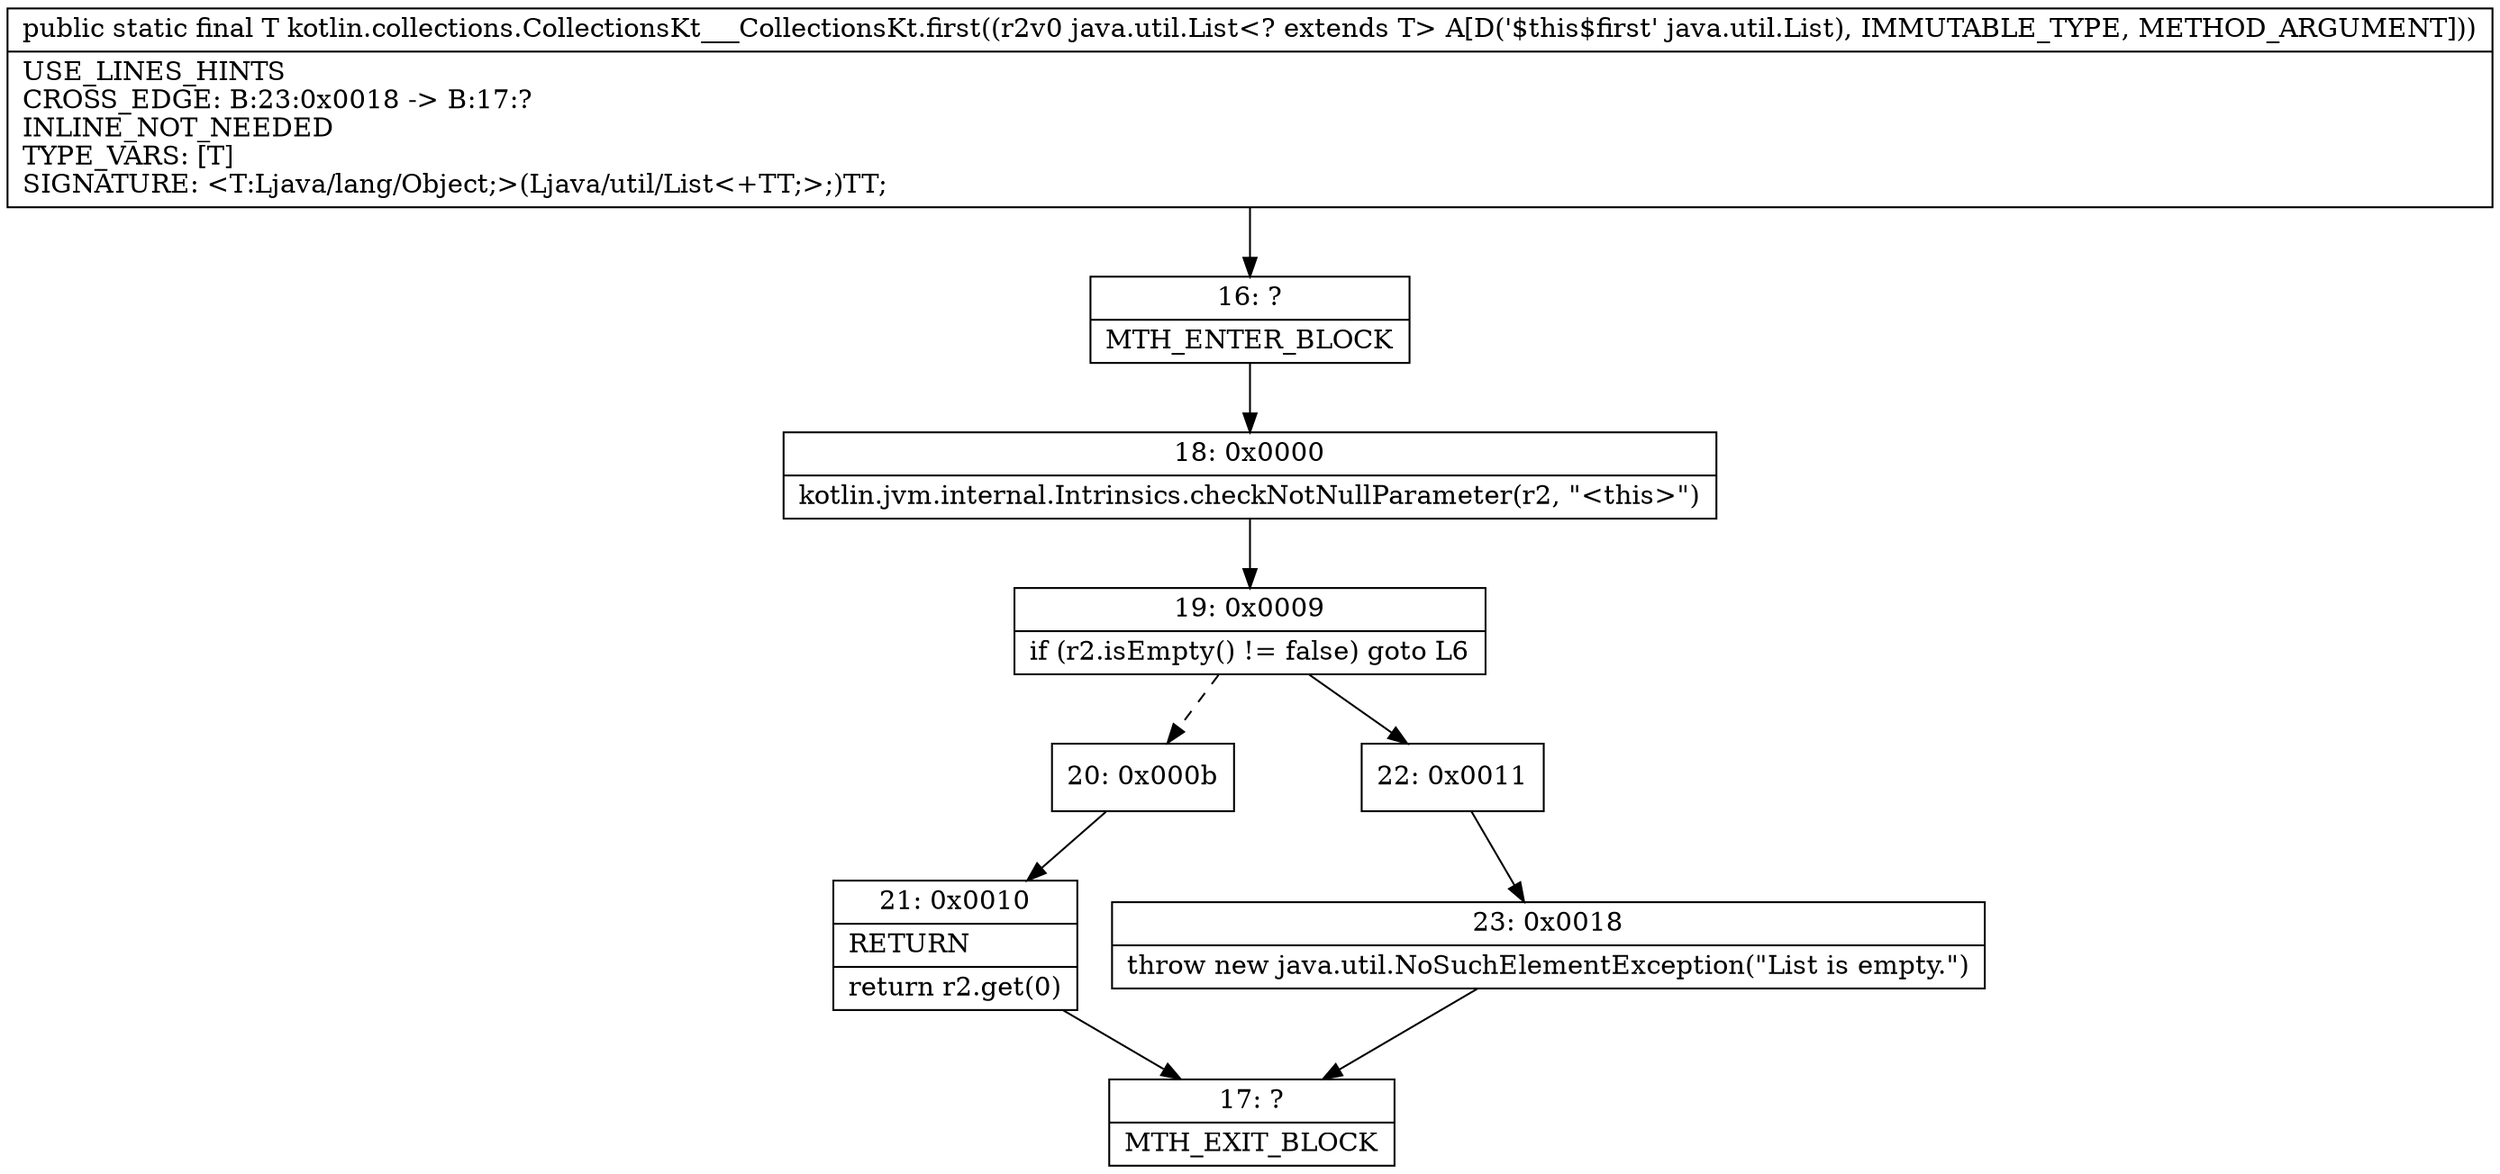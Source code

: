 digraph "CFG forkotlin.collections.CollectionsKt___CollectionsKt.first(Ljava\/util\/List;)Ljava\/lang\/Object;" {
Node_16 [shape=record,label="{16\:\ ?|MTH_ENTER_BLOCK\l}"];
Node_18 [shape=record,label="{18\:\ 0x0000|kotlin.jvm.internal.Intrinsics.checkNotNullParameter(r2, \"\<this\>\")\l}"];
Node_19 [shape=record,label="{19\:\ 0x0009|if (r2.isEmpty() != false) goto L6\l}"];
Node_20 [shape=record,label="{20\:\ 0x000b}"];
Node_21 [shape=record,label="{21\:\ 0x0010|RETURN\l|return r2.get(0)\l}"];
Node_17 [shape=record,label="{17\:\ ?|MTH_EXIT_BLOCK\l}"];
Node_22 [shape=record,label="{22\:\ 0x0011}"];
Node_23 [shape=record,label="{23\:\ 0x0018|throw new java.util.NoSuchElementException(\"List is empty.\")\l}"];
MethodNode[shape=record,label="{public static final T kotlin.collections.CollectionsKt___CollectionsKt.first((r2v0 java.util.List\<? extends T\> A[D('$this$first' java.util.List), IMMUTABLE_TYPE, METHOD_ARGUMENT]))  | USE_LINES_HINTS\lCROSS_EDGE: B:23:0x0018 \-\> B:17:?\lINLINE_NOT_NEEDED\lTYPE_VARS: [T]\lSIGNATURE: \<T:Ljava\/lang\/Object;\>(Ljava\/util\/List\<+TT;\>;)TT;\l}"];
MethodNode -> Node_16;Node_16 -> Node_18;
Node_18 -> Node_19;
Node_19 -> Node_20[style=dashed];
Node_19 -> Node_22;
Node_20 -> Node_21;
Node_21 -> Node_17;
Node_22 -> Node_23;
Node_23 -> Node_17;
}

